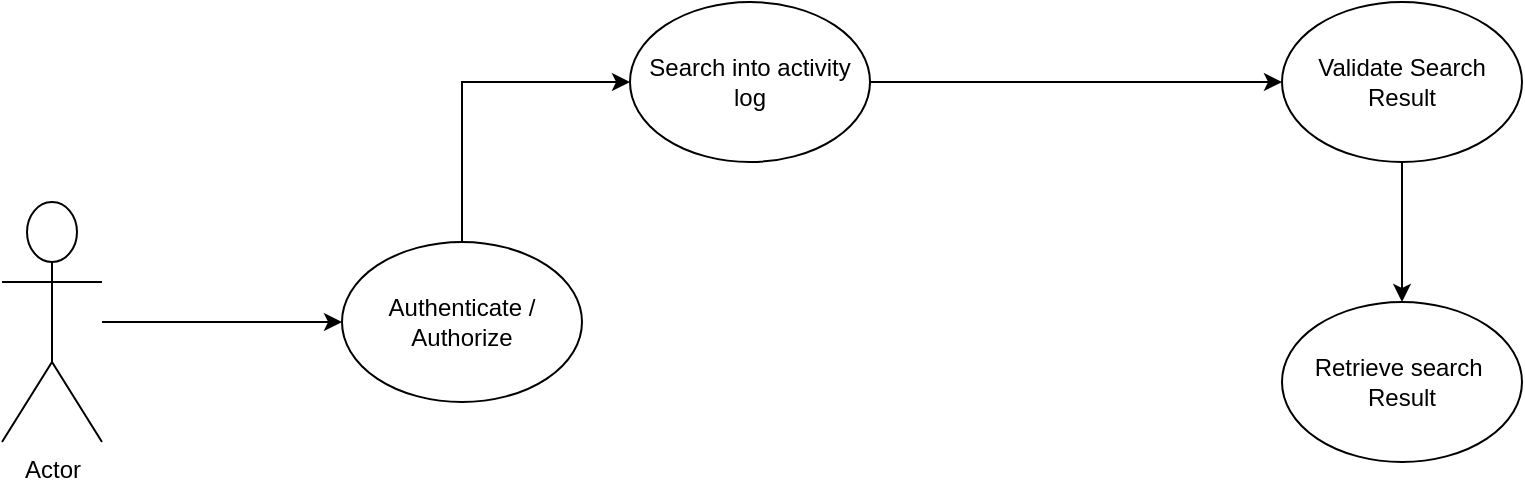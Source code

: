 <mxfile version="21.8.2" type="github">
  <diagram name="Page-1" id="l337vq7tKyzJqsD577AP">
    <mxGraphModel dx="1112" dy="447" grid="1" gridSize="10" guides="1" tooltips="1" connect="1" arrows="1" fold="1" page="1" pageScale="1" pageWidth="827" pageHeight="1169" background="#FFFFFF" math="0" shadow="0">
      <root>
        <mxCell id="0" />
        <mxCell id="1" parent="0" />
        <mxCell id="2KnHsCX3eaQbgp8Um9jT-3" style="edgeStyle=orthogonalEdgeStyle;rounded=0;orthogonalLoop=1;jettySize=auto;html=1;entryX=0;entryY=0.5;entryDx=0;entryDy=0;" edge="1" parent="1" source="2KnHsCX3eaQbgp8Um9jT-1" target="2KnHsCX3eaQbgp8Um9jT-2">
          <mxGeometry relative="1" as="geometry" />
        </mxCell>
        <mxCell id="2KnHsCX3eaQbgp8Um9jT-1" value="Actor" style="shape=umlActor;verticalLabelPosition=bottom;verticalAlign=top;html=1;outlineConnect=0;" vertex="1" parent="1">
          <mxGeometry x="40" y="150" width="50" height="120" as="geometry" />
        </mxCell>
        <mxCell id="2KnHsCX3eaQbgp8Um9jT-5" style="edgeStyle=orthogonalEdgeStyle;rounded=0;orthogonalLoop=1;jettySize=auto;html=1;exitX=0.5;exitY=0;exitDx=0;exitDy=0;entryX=0;entryY=0.5;entryDx=0;entryDy=0;" edge="1" parent="1" source="2KnHsCX3eaQbgp8Um9jT-2" target="2KnHsCX3eaQbgp8Um9jT-4">
          <mxGeometry relative="1" as="geometry" />
        </mxCell>
        <mxCell id="2KnHsCX3eaQbgp8Um9jT-2" value="Authenticate /&lt;br&gt;Authorize" style="ellipse;whiteSpace=wrap;html=1;" vertex="1" parent="1">
          <mxGeometry x="210" y="170" width="120" height="80" as="geometry" />
        </mxCell>
        <mxCell id="2KnHsCX3eaQbgp8Um9jT-8" style="edgeStyle=orthogonalEdgeStyle;rounded=0;orthogonalLoop=1;jettySize=auto;html=1;exitX=1;exitY=0.5;exitDx=0;exitDy=0;entryX=0;entryY=0.5;entryDx=0;entryDy=0;" edge="1" parent="1" source="2KnHsCX3eaQbgp8Um9jT-4" target="2KnHsCX3eaQbgp8Um9jT-6">
          <mxGeometry relative="1" as="geometry" />
        </mxCell>
        <mxCell id="2KnHsCX3eaQbgp8Um9jT-4" value="Search into activity log" style="ellipse;whiteSpace=wrap;html=1;" vertex="1" parent="1">
          <mxGeometry x="354" y="50" width="120" height="80" as="geometry" />
        </mxCell>
        <mxCell id="2KnHsCX3eaQbgp8Um9jT-9" style="edgeStyle=orthogonalEdgeStyle;rounded=0;orthogonalLoop=1;jettySize=auto;html=1;exitX=0.5;exitY=1;exitDx=0;exitDy=0;entryX=0.5;entryY=0;entryDx=0;entryDy=0;" edge="1" parent="1" source="2KnHsCX3eaQbgp8Um9jT-6" target="2KnHsCX3eaQbgp8Um9jT-7">
          <mxGeometry relative="1" as="geometry" />
        </mxCell>
        <mxCell id="2KnHsCX3eaQbgp8Um9jT-6" value="Validate Search&lt;br&gt;Result" style="ellipse;whiteSpace=wrap;html=1;" vertex="1" parent="1">
          <mxGeometry x="680" y="50" width="120" height="80" as="geometry" />
        </mxCell>
        <mxCell id="2KnHsCX3eaQbgp8Um9jT-7" value="Retrieve search&amp;nbsp;&lt;br&gt;Result" style="ellipse;whiteSpace=wrap;html=1;" vertex="1" parent="1">
          <mxGeometry x="680" y="200" width="120" height="80" as="geometry" />
        </mxCell>
      </root>
    </mxGraphModel>
  </diagram>
</mxfile>
